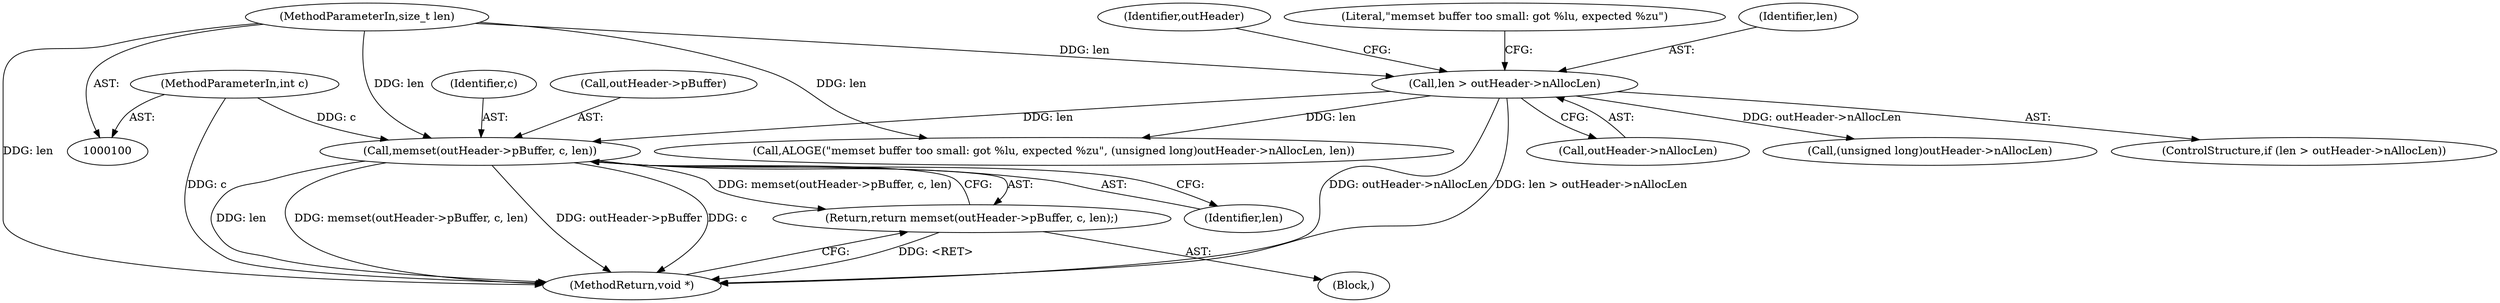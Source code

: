 digraph "0_Android_c17ad2f0c7e00fd1bbf01d0dfed41f72d78267ad@API" {
"1000134" [label="(Call,memset(outHeader->pBuffer, c, len))"];
"1000102" [label="(MethodParameterIn,int c)"];
"1000106" [label="(Call,len > outHeader->nAllocLen)"];
"1000103" [label="(MethodParameterIn,size_t len)"];
"1000133" [label="(Return,return memset(outHeader->pBuffer, c, len);)"];
"1000136" [label="(Identifier,outHeader)"];
"1000133" [label="(Return,return memset(outHeader->pBuffer, c, len);)"];
"1000113" [label="(Literal,\"memset buffer too small: got %lu, expected %zu\")"];
"1000139" [label="(Identifier,len)"];
"1000140" [label="(MethodReturn,void *)"];
"1000108" [label="(Call,outHeader->nAllocLen)"];
"1000114" [label="(Call,(unsigned long)outHeader->nAllocLen)"];
"1000106" [label="(Call,len > outHeader->nAllocLen)"];
"1000134" [label="(Call,memset(outHeader->pBuffer, c, len))"];
"1000102" [label="(MethodParameterIn,int c)"];
"1000103" [label="(MethodParameterIn,size_t len)"];
"1000105" [label="(ControlStructure,if (len > outHeader->nAllocLen))"];
"1000104" [label="(Block,)"];
"1000138" [label="(Identifier,c)"];
"1000135" [label="(Call,outHeader->pBuffer)"];
"1000112" [label="(Call,ALOGE(\"memset buffer too small: got %lu, expected %zu\", (unsigned long)outHeader->nAllocLen, len))"];
"1000107" [label="(Identifier,len)"];
"1000134" -> "1000133"  [label="AST: "];
"1000134" -> "1000139"  [label="CFG: "];
"1000135" -> "1000134"  [label="AST: "];
"1000138" -> "1000134"  [label="AST: "];
"1000139" -> "1000134"  [label="AST: "];
"1000133" -> "1000134"  [label="CFG: "];
"1000134" -> "1000140"  [label="DDG: len"];
"1000134" -> "1000140"  [label="DDG: memset(outHeader->pBuffer, c, len)"];
"1000134" -> "1000140"  [label="DDG: outHeader->pBuffer"];
"1000134" -> "1000140"  [label="DDG: c"];
"1000134" -> "1000133"  [label="DDG: memset(outHeader->pBuffer, c, len)"];
"1000102" -> "1000134"  [label="DDG: c"];
"1000106" -> "1000134"  [label="DDG: len"];
"1000103" -> "1000134"  [label="DDG: len"];
"1000102" -> "1000100"  [label="AST: "];
"1000102" -> "1000140"  [label="DDG: c"];
"1000106" -> "1000105"  [label="AST: "];
"1000106" -> "1000108"  [label="CFG: "];
"1000107" -> "1000106"  [label="AST: "];
"1000108" -> "1000106"  [label="AST: "];
"1000113" -> "1000106"  [label="CFG: "];
"1000136" -> "1000106"  [label="CFG: "];
"1000106" -> "1000140"  [label="DDG: outHeader->nAllocLen"];
"1000106" -> "1000140"  [label="DDG: len > outHeader->nAllocLen"];
"1000103" -> "1000106"  [label="DDG: len"];
"1000106" -> "1000114"  [label="DDG: outHeader->nAllocLen"];
"1000106" -> "1000112"  [label="DDG: len"];
"1000103" -> "1000100"  [label="AST: "];
"1000103" -> "1000140"  [label="DDG: len"];
"1000103" -> "1000112"  [label="DDG: len"];
"1000133" -> "1000104"  [label="AST: "];
"1000140" -> "1000133"  [label="CFG: "];
"1000133" -> "1000140"  [label="DDG: <RET>"];
}
